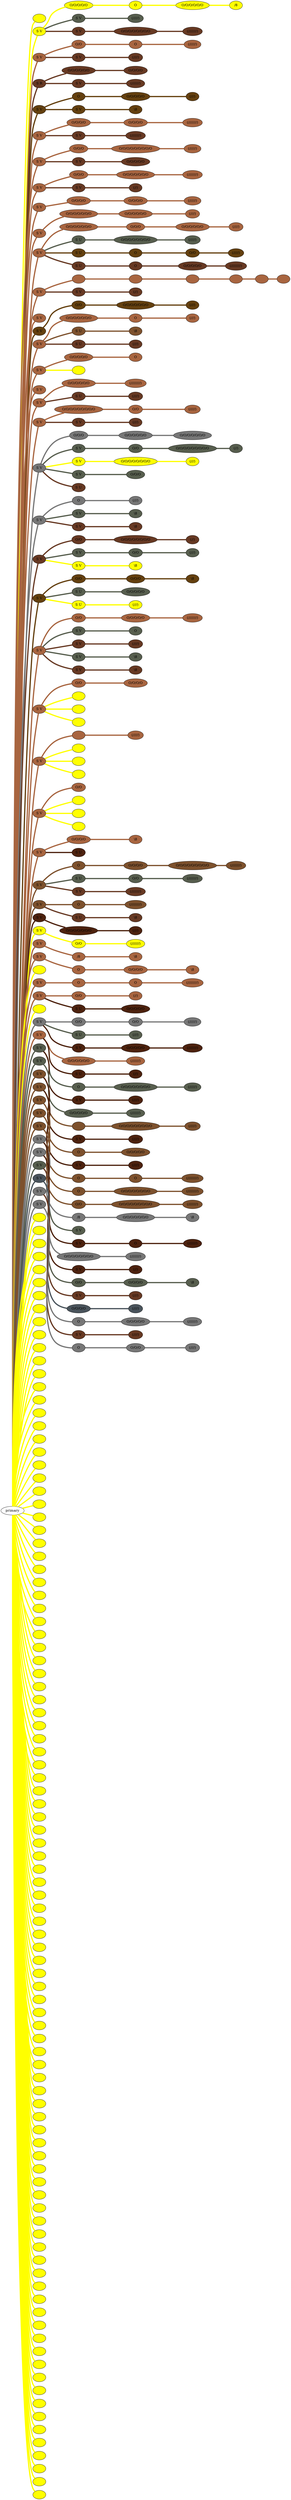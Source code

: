 graph {
 graph [rankdir=LR]
"primary" -- "M1" [penwidth=5,color=yellow]
"M1" [label=" ", style=filled, fillcolor=yellow]
"primary" -- "1" [penwidth=5,color=yellow]
"1" [label="S V", style=filled, fillcolor=yellow]
"1" -- "1:0" [penwidth=5,color=yellow]
"1:0" [label="O/O/O/O/O", style=filled, fillcolor=yellow]
"1:0" -- "1:1" [penwidth=5,color=yellow]
"1:1" [label="O", style=filled, fillcolor=yellow]
"1:1" -- "1:2" [penwidth=5,color=yellow]
"1:2" [label="O/O/O/O/O/O", style=filled, fillcolor=yellow]
"1:2" -- "1:3" [penwidth=5,color=yellow]
"1:3" [label="/8", style=filled, fillcolor=yellow]
"1" -- "1s1" [penwidth=5,color="#575E4E"]
"1s1" [label="S V", style=filled, fillcolor="#575E4E"]
"1s1" -- "1s1:0" [penwidth=5,color="#575E4E"]
"1s1:0" [label="(/////)", style=filled, fillcolor="#575E4E"]
"1" -- "1s2" [penwidth=5,color="#673923"]
"1s2" [label="S V", style=filled, fillcolor="#673923"]
"1s2" -- "1s2:0" [penwidth=5,color="#673923"]
"1s2:0" [label="O/O/O/O/O/O/O/O", style=filled, fillcolor="#673923"]
"1s2:0" -- "1s2:1" [penwidth=5,color="#673923"]
"1s2:1" [label="(////////)", style=filled, fillcolor="#673923"]
"primary" -- "2" [penwidth=5,color="#A86540"]
"2" [label="S V", style=filled, fillcolor="#A86540"]
"2" -- "2:0" [penwidth=5,color="#A86540"]
"2:0" [label="O/O", style=filled, fillcolor="#A86540"]
"2:0" -- "2:1" [penwidth=5,color="#A86540"]
"2:1" [label="O", style=filled, fillcolor="#A86540"]
"2:1" -- "2:2" [penwidth=5,color="#A86540"]
"2:2" [label="(//////)", style=filled, fillcolor="#A86540"]
"2" -- "2s1" [penwidth=5,color="#673923"]
"2s1" [label="S V", style=filled, fillcolor="#673923"]
"2s1" -- "2s1:0" [penwidth=5,color="#673923"]
"2s1:0" [label="(////)", style=filled, fillcolor="#673923"]
"primary" -- "3" [penwidth=5,color="#673923"]
"3" [label="S R", style=filled, fillcolor="#673923"]
"3" -- "3:0" [penwidth=5,color="#673923"]
"3:0" [label="O/O/O/O/O/O", style=filled, fillcolor="#673923"]
"3:0" -- "3:1" [penwidth=5,color="#673923"]
"3:1" [label="O/O/O/O", style=filled, fillcolor="#673923"]
"3" -- "3s1" [penwidth=5,color="#673923"]
"3s1" [label="S V", style=filled, fillcolor="#673923"]
"3s1" -- "3s1:0" [penwidth=5,color="#673923"]
"3s1:0" [label="(///////)", style=filled, fillcolor="#673923"]
"primary" -- "4" [penwidth=5,color="#64400F"]
"4" [label="S V", style=filled, fillcolor="#64400F"]
"4" -- "4:0" [penwidth=5,color="#64400F"]
"4:0" [label="O", style=filled, fillcolor="#64400F"]
"4:0" -- "4:1" [penwidth=5,color="#64400F"]
"4:1" [label="O/O/O/O/O", style=filled, fillcolor="#64400F"]
"4:1" -- "4:2" [penwidth=5,color="#64400F"]
"4:2" [label="(///)", style=filled, fillcolor="#64400F"]
"4" -- "4s1" [penwidth=5,color="#64400F"]
"4s1" [label="S V", style=filled, fillcolor="#64400F"]
"4s1" -- "4s1:0" [penwidth=5,color="#64400F"]
"4s1:0" [label="\\8", style=filled, fillcolor="#64400F"]
"primary" -- "5" [penwidth=5,color="#A86540"]
"5" [label="S V", style=filled, fillcolor="#A86540"]
"5" -- "5:0" [penwidth=5,color="#A86540"]
"5:0" [label="O/O/O/O", style=filled, fillcolor="#A86540"]
"5:0" -- "5:1" [penwidth=5,color="#A86540"]
"5:1" [label="O/O/O/O", style=filled, fillcolor="#A86540"]
"5:1" -- "5:2" [penwidth=5,color="#A86540"]
"5:2" [label="(////////)", style=filled, fillcolor="#A86540"]
"5" -- "5s1" [penwidth=5,color="#673923"]
"5s1" [label="S V", style=filled, fillcolor="#673923"]
"5s1" -- "5s1:0" [penwidth=5,color="#673923"]
"5s1:0" [label="(////////)", style=filled, fillcolor="#673923"]
"primary" -- "6" [penwidth=5,color="#A86540"]
"6" [label="S V", style=filled, fillcolor="#A86540"]
"6" -- "6:0" [penwidth=5,color="#A86540"]
"6:0" [label="O/O/O", style=filled, fillcolor="#A86540"]
"6:0" -- "6:1" [penwidth=5,color="#A86540"]
"6:1" [label="O/O/O/O/O/O/O/O/O", style=filled, fillcolor="#A86540"]
"6:1" -- "6:2" [penwidth=5,color="#A86540"]
"6:2" [label="(//////)", style=filled, fillcolor="#A86540"]
"6" -- "6s1" [penwidth=5,color="#673923"]
"6s1" [label="S V", style=filled, fillcolor="#673923"]
"6s1" -- "6s1:0" [penwidth=5,color="#673923"]
"6s1:0" [label="O/O/O/O/O", style=filled, fillcolor="#673923"]
"primary" -- "7" [penwidth=5,color="#A86540"]
"7" [label="S V", style=filled, fillcolor="#A86540"]
"7" -- "7:0" [penwidth=5,color="#A86540"]
"7:0" [label="O/O/O", style=filled, fillcolor="#A86540"]
"7:0" -- "7:1" [penwidth=5,color="#A86540"]
"7:1" [label="O/O/O/O/O/O/O", style=filled, fillcolor="#A86540"]
"7:1" -- "7:2" [penwidth=5,color="#A86540"]
"7:2" [label="(////////)", style=filled, fillcolor="#A86540"]
"7" -- "7s1" [penwidth=5,color="#673923"]
"7s1" [label="S V", style=filled, fillcolor="#673923"]
"7s1" -- "7s1:0" [penwidth=5,color="#673923"]
"7s1:0" [label="(//)", style=filled, fillcolor="#673923"]
"primary" -- "8" [penwidth=5,color="#A86540"]
"8" [label="S V", style=filled, fillcolor="#A86540"]
"8" -- "8:0" [penwidth=5,color="#A86540"]
"8:0" [label="O/O/O/O", style=filled, fillcolor="#A86540"]
"8:0" -- "8:1" [penwidth=5,color="#A86540"]
"8:1" [label="O/O/O/O", style=filled, fillcolor="#A86540"]
"8:1" -- "8:2" [penwidth=5,color="#A86540"]
"8:2" [label="(//////)", style=filled, fillcolor="#A86540"]
"primary" -- "9" [penwidth=5,color="#A86540"]
"9" [label="S V", style=filled, fillcolor="#A86540"]
"9" -- "9:0" [penwidth=5,color="#A86540"]
"9:0" [label="O/O/O/O/O/O/O", style=filled, fillcolor="#A86540"]
"9:0" -- "9:1" [penwidth=5,color="#A86540"]
"9:1" [label="O/O/O/O/O/O", style=filled, fillcolor="#A86540"]
"9:1" -- "9:2" [penwidth=5,color="#A86540"]
"9:2" [label="(////)", style=filled, fillcolor="#A86540"]
"primary" -- "10" [penwidth=5,color="#A86540"]
"10" [label="S V", style=filled, fillcolor="#A86540"]
"10" -- "10:0" [penwidth=5,color="#A86540"]
"10:0" [label="O/O/O/O/O/O/O", style=filled, fillcolor="#A86540"]
"10:0" -- "10:1" [penwidth=5,color="#A86540"]
"10:1" [label="O/O/O", style=filled, fillcolor="#A86540"]
"10:1" -- "10:2" [penwidth=5,color="#A86540"]
"10:2" [label="O/O/O/O/O/O", style=filled, fillcolor="#A86540"]
"10:2" -- "10:3" [penwidth=5,color="#A86540"]
"10:3" [label="(////)", style=filled, fillcolor="#A86540"]
"10" -- "10s1" [penwidth=5,color="#575E4E"]
"10s1" [label="S U", style=filled, fillcolor="#575E4E"]
"10s1" -- "10s1:0" [penwidth=5,color="#575E4E"]
"10s1:0" [label="O/O/O/O/O/O/O/O", style=filled, fillcolor="#575E4E"]
"10s1:0" -- "10s1:1" [penwidth=5,color="#575E4E"]
"10s1:1" [label="(/////)", style=filled, fillcolor="#575E4E"]
"10" -- "10s2" [penwidth=5,color="#64400F"]
"10s2" [label="S U", style=filled, fillcolor="#64400F"]
"10s2" -- "10s2:0" [penwidth=5,color="#64400F"]
"10s2:0" [label="O", style=filled, fillcolor="#64400F"]
"10s2:0" -- "10s2:1" [penwidth=5,color="#64400F"]
"10s2:1" [label="O/O", style=filled, fillcolor="#64400F"]
"10s2:1" -- "10s2:2" [penwidth=5,color="#64400F"]
"10s2:2" [label="(/////)", style=filled, fillcolor="#64400F"]
"10" -- "10s3" [penwidth=5,color="#673923"]
"10s3" [label="S U", style=filled, fillcolor="#673923"]
"10s3" -- "10s3:0" [penwidth=5,color="#673923"]
"10s3:0" [label="O", style=filled, fillcolor="#673923"]
"10s3:0" -- "10s3:1" [penwidth=5,color="#673923"]
"10s3:1" [label="O/O/O/O/O", style=filled, fillcolor="#673923"]
"10s3:1" -- "10s3:2" [penwidth=5,color="#673923"]
"10s3:2" [label="(/////////)", style=filled, fillcolor="#673923"]
"primary" -- "11" [penwidth=5,color="#A86540"]
"11" [label="S V", style=filled, fillcolor="#A86540"]
"11" -- "11:0" [penwidth=5,color="#A86540"]
"11:0" [label="", style=filled, fillcolor="#A86540"]
"11:0" -- "11:1" [penwidth=5,color="#A86540"]
"11:1" [label="", style=filled, fillcolor="#A86540"]
"11:1" -- "11:2" [penwidth=5,color="#A86540"]
"11:2" [label="", style=filled, fillcolor="#A86540"]
"11:2" -- "11:3" [penwidth=5,color="#A86540"]
"11:3" [label="", style=filled, fillcolor="#A86540"]
"11:3" -- "11:4" [penwidth=5,color="#A86540"]
"11:4" [label="", style=filled, fillcolor="#A86540"]
"11:4" -- "11:5" [penwidth=5,color="#A86540"]
"11:5" [label="", style=filled, fillcolor="#A86540"]
"11" -- "11s1" [penwidth=5,color="#673923"]
"11s1" [label="S V", style=filled, fillcolor="#673923"]
"11s1" -- "11s1:0" [penwidth=5,color="#673923"]
"11s1:0" [label="(//)", style=filled, fillcolor="#673923"]
"primary" -- "12" [penwidth=5,color="#A86540"]
"12" [label="S V", style=filled, fillcolor="#A86540"]
"primary" -- "13" [penwidth=5,color="#64400F"]
"13" [label="S V", style=filled, fillcolor="#64400F"]
"13" -- "13:0" [penwidth=5,color="#64400F"]
"13:0" [label="O/O", style=filled, fillcolor="#64400F"]
"13:0" -- "13:1" [penwidth=5,color="#64400F"]
"13:1" [label="O/O/O/O/O/O/O", style=filled, fillcolor="#64400F"]
"13:1" -- "13:2" [penwidth=5,color="#64400F"]
"13:2" [label="(///)", style=filled, fillcolor="#64400F"]
"primary" -- "14" [penwidth=5,color="#A86540"]
"14" [label="S V", style=filled, fillcolor="#A86540"]
"14" -- "14:0" [penwidth=5,color="#A86540"]
"14:0" [label="O/O/O/O/O/O/O", style=filled, fillcolor="#A86540"]
"14:0" -- "14:1" [penwidth=5,color="#A86540"]
"14:1" [label="O", style=filled, fillcolor="#A86540"]
"14:1" -- "14:2" [penwidth=5,color="#A86540"]
"14:2" [label="(///)", style=filled, fillcolor="#A86540"]
"14" -- "14s1" [penwidth=5,color="#7D512D"]
"14s1" [label="S U", style=filled, fillcolor="#7D512D"]
"14s1" -- "14s1:0" [penwidth=5,color="#7D512D"]
"14s1:0" [label="\\8", style=filled, fillcolor="#7D512D"]
"14" -- "14s2" [penwidth=5,color="#673923"]
"14s2" [label="S U", style=filled, fillcolor="#673923"]
"14s2" -- "14s2:0" [penwidth=5,color="#673923"]
"14s2:0" [label="(///)", style=filled, fillcolor="#673923"]
"primary" -- "15" [penwidth=5,color="#A86540"]
"15" [label="S V", style=filled, fillcolor="#A86540"]
"15" -- "15:0" [penwidth=5,color="#A86540"]
"15:0" [label="O/O/O/O/O", style=filled, fillcolor="#A86540"]
"15:0" -- "15:1" [penwidth=5,color="#A86540"]
"15:1" [label="O", style=filled, fillcolor="#A86540"]
"15" -- "15s1" [penwidth=5,color=yellow]
"15s1" [label=" ", style=filled, fillcolor=yellow]
"primary" -- "16" [penwidth=5,color="#A86540"]
"16" [label="S V", style=filled, fillcolor="#A86540"]
"primary" -- "17" [penwidth=5,color="#A86540"]
"17" [label="S V", style=filled, fillcolor="#A86540"]
"17" -- "17:0" [penwidth=5,color="#A86540"]
"17:0" [label="O/O/O/O/O/O", style=filled, fillcolor="#A86540"]
"17:0" -- "17:1" [penwidth=5,color="#A86540"]
"17:1" [label="(/////////)", style=filled, fillcolor="#A86540"]
"17" -- "17s1" [penwidth=5,color="#673923"]
"17s1" [label="S U", style=filled, fillcolor="#673923"]
"17s1" -- "17s1:0" [penwidth=5,color="#673923"]
"17s1:0" [label="(////)", style=filled, fillcolor="#673923"]
"primary" -- "18" [penwidth=5,color="#A86540"]
"18" [label="S V", style=filled, fillcolor="#A86540"]
"18" -- "18:0" [penwidth=5,color="#A86540"]
"18:0" [label="O/O/O/O/O/O/O/O/O", style=filled, fillcolor="#A86540"]
"18:0" -- "18:1" [penwidth=5,color="#A86540"]
"18:1" [label="O/O", style=filled, fillcolor="#A86540"]
"18:1" -- "18:2" [penwidth=5,color="#A86540"]
"18:2" [label="(/////)", style=filled, fillcolor="#A86540"]
"18" -- "18s1" [penwidth=5,color="#673923"]
"18s1" [label="S V", style=filled, fillcolor="#673923"]
"18s1" -- "18s1:0" [penwidth=5,color="#673923"]
"18s1:0" [label="(///)", style=filled, fillcolor="#673923"]
"primary" -- "19" [penwidth=5,color="#777777"]
"19" [label="S V", style=filled, fillcolor="#777777"]
"19" -- "19:0" [penwidth=5,color="#777777"]
"19:0" [label="O/O/O", style=filled, fillcolor="#777777"]
"19:0" -- "19:1" [penwidth=5,color="#777777"]
"19:1" [label="O/O/O/O/O/O", style=filled, fillcolor="#777777"]
"19:1" -- "19:2" [penwidth=5,color="#777777"]
"19:2" [label="O/O/O/O/O/O/O", style=filled, fillcolor="#777777"]
"19" -- "19s1" [penwidth=5,color="#575E4E"]
"19s1" [label="S V", style=filled, fillcolor="#575E4E"]
"19s1" -- "19s1:0" [penwidth=5,color="#575E4E"]
"19s1:0" [label="O/O", style=filled, fillcolor="#575E4E"]
"19s1:0" -- "19s1:1" [penwidth=5,color="#575E4E"]
"19s1:1" [label="O/O/O/O/O/O/O/O/O", style=filled, fillcolor="#575E4E"]
"19s1:1" -- "19s1:2" [penwidth=5,color="#575E4E"]
"19s1:2" [label="(//)", style=filled, fillcolor="#575E4E"]
"19" -- "19s2" [penwidth=5,color=yellow]
"19s2" [label="S V", style=filled, fillcolor=yellow]
"19s2" -- "19s2:0" [penwidth=5,color=yellow]
"19s2:0" [label="O/O/O/O/O/O/O/O", style=filled, fillcolor=yellow]
"19s2:0" -- "19s2:1" [penwidth=5,color=yellow]
"19s2:1" [label="(///)", style=filled, fillcolor=yellow]
"19" -- "19s3" [penwidth=5,color="#575E4E"]
"19s3" [label="S V", style=filled, fillcolor="#575E4E"]
"19s3" -- "19s3:0" [penwidth=5,color="#575E4E"]
"19s3:0" [label="O/O/O", style=filled, fillcolor="#575E4E"]
"19" -- "19s4" [penwidth=5,color="#673923"]
"19s4" [label="S U", style=filled, fillcolor="#673923"]
"primary" -- "20" [penwidth=5,color="#777777"]
"20" [label="S V", style=filled, fillcolor="#777777"]
"20" -- "20:0" [penwidth=5,color="#777777"]
"20:0" [label="O", style=filled, fillcolor="#777777"]
"20:0" -- "20:1" [penwidth=5,color="#777777"]
"20:1" [label="(///)", style=filled, fillcolor="#777777"]
"20" -- "20s1" [penwidth=5,color="#575E4E"]
"20s1" [label="S V", style=filled, fillcolor="#575E4E"]
"20s1" -- "20s1:0" [penwidth=5,color="#575E4E"]
"20s1:0" [label="\\8", style=filled, fillcolor="#575E4E"]
"20" -- "20s2" [penwidth=5,color="#673923"]
"20s2" [label="S V", style=filled, fillcolor="#673923"]
"20s2" -- "20s2:0" [penwidth=5,color="#673923"]
"20s2:0" [label="\\8", style=filled, fillcolor="#673923"]
"primary" -- "21" [penwidth=5,color="#673923"]
"21" [label="S V", style=filled, fillcolor="#673923"]
"21" -- "21:0" [penwidth=5,color="#673923"]
"21:0" [label="O/O", style=filled, fillcolor="#673923"]
"21:0" -- "21:1" [penwidth=5,color="#673923"]
"21:1" [label="O/O/O/O/O/O/O/O", style=filled, fillcolor="#673923"]
"21:1" -- "21:2" [penwidth=5,color="#673923"]
"21:2" [label="(//)", style=filled, fillcolor="#673923"]
"21" -- "21s1" [penwidth=5,color="#575E4E"]
"21s1" [label="S V", style=filled, fillcolor="#575E4E"]
"21s1" -- "21s1:0" [penwidth=5,color="#575E4E"]
"21s1:0" [label="O/O", style=filled, fillcolor="#575E4E"]
"21s1:0" -- "21s1:1" [penwidth=5,color="#575E4E"]
"21s1:1" [label="(///)", style=filled, fillcolor="#575E4E"]
"21" -- "21s2" [penwidth=5,color=yellow]
"21s2" [label="S V", style=filled, fillcolor=yellow]
"21s2" -- "21s2:0" [penwidth=5,color=yellow]
"21s2:0" [label="\\8", style=filled, fillcolor=yellow]
"primary" -- "22" [penwidth=5,color="#64400F"]
"22" [label="S V", style=filled, fillcolor="#64400F"]
"22" -- "22:0" [penwidth=5,color="#64400F"]
"22:0" [label="O/O", style=filled, fillcolor="#64400F"]
"22:0" -- "22:1" [penwidth=5,color="#64400F"]
"22:1" [label="O/O/O", style=filled, fillcolor="#64400F"]
"22:1" -- "22:2" [penwidth=5,color="#64400F"]
"22:2" [label="\\8", style=filled, fillcolor="#64400F"]
"22" -- "22s1" [penwidth=5,color="#575E4E"]
"22s1" [label="S U", style=filled, fillcolor="#575E4E"]
"22s1" -- "22s1:0" [penwidth=5,color="#575E4E"]
"22s1:0" [label="O/O/O/O/O", style=filled, fillcolor="#575E4E"]
"22" -- "22s2" [penwidth=5,color=yellow]
"22s2" [label="S U", style=filled, fillcolor=yellow]
"22s2" -- "22s2:0" [penwidth=5,color=yellow]
"22s2:0" [label="(///)", style=filled, fillcolor=yellow]
"primary" -- "23" [penwidth=5,color="#A86540"]
"23" [label="S V", style=filled, fillcolor="#A86540"]
"23" -- "23:0" [penwidth=5,color="#A86540"]
"23:0" [label="O/O", style=filled, fillcolor="#A86540"]
"23:0" -- "23:1" [penwidth=5,color="#A86540"]
"23:1" [label="O/O/O/O/O", style=filled, fillcolor="#A86540"]
"23:1" -- "23:2" [penwidth=5,color="#A86540"]
"23:2" [label="(////////)", style=filled, fillcolor="#A86540"]
"23" -- "23s1" [penwidth=5,color="#575E4E"]
"23s1" [label="S V", style=filled, fillcolor="#575E4E"]
"23s1" -- "23s1:0" [penwidth=5,color="#575E4E"]
"23s1:0" [label="O", style=filled, fillcolor="#575E4E"]
"23" -- "23s2" [penwidth=5,color="#673923"]
"23s2" [label="S V", style=filled, fillcolor="#673923"]
"23s2" -- "23s2:0" [penwidth=5,color="#673923"]
"23s2:0" [label="(////)", style=filled, fillcolor="#673923"]
"23" -- "23s3" [penwidth=5,color="#575E4E"]
"23s3" [label="S V", style=filled, fillcolor="#575E4E"]
"23s3" -- "23s3:0" [penwidth=5,color="#575E4E"]
"23s3:0" [label="\\8", style=filled, fillcolor="#575E4E"]
"23" -- "23s4" [penwidth=5,color="#673923"]
"23s4" [label="S V", style=filled, fillcolor="#673923"]
"23s4" -- "23s4:0" [penwidth=5,color="#673923"]
"23s4:0" [label="\\8", style=filled, fillcolor="#673923"]
"primary" -- "24" [penwidth=5,color="#A86540"]
"24" [label="S V", style=filled, fillcolor="#A86540"]
"24" -- "24:0" [penwidth=5,color="#A86540"]
"24:0" [label="O/O", style=filled, fillcolor="#A86540"]
"24:0" -- "24:1" [penwidth=5,color="#A86540"]
"24:1" [label="O/O/O/O", style=filled, fillcolor="#A86540"]
"24" -- "24s1" [penwidth=5,color=yellow]
"24s1" [label=" ", style=filled, fillcolor=yellow]
"24" -- "24s2" [penwidth=5,color=yellow]
"24s2" [label=" ", style=filled, fillcolor=yellow]
"24" -- "24s3" [penwidth=5,color=yellow]
"24s3" [label=" ", style=filled, fillcolor=yellow]
"primary" -- "25" [penwidth=5,color="#A86540"]
"25" [label="S V", style=filled, fillcolor="#A86540"]
"25" -- "25:0" [penwidth=5,color="#A86540"]
"25:0" [label="", style=filled, fillcolor="#A86540"]
"25:0" -- "25:1" [penwidth=5,color="#A86540"]
"25:1" [label="(/////)", style=filled, fillcolor="#A86540"]
"25" -- "25s1" [penwidth=5,color=yellow]
"25s1" [label=" ", style=filled, fillcolor=yellow]
"25" -- "25s2" [penwidth=5,color=yellow]
"25s2" [label=" ", style=filled, fillcolor=yellow]
"25" -- "25s3" [penwidth=5,color=yellow]
"25s3" [label=" ", style=filled, fillcolor=yellow]
"primary" -- "26" [penwidth=5,color="#A86540"]
"26" [label="S V", style=filled, fillcolor="#A86540"]
"26" -- "26:0" [penwidth=5,color="#A86540"]
"26:0" [label="O/O", style=filled, fillcolor="#A86540"]
"26" -- "26s1" [penwidth=5,color=yellow]
"26s1" [label=" ", style=filled, fillcolor=yellow]
"26" -- "26s2" [penwidth=5,color=yellow]
"26s2" [label=" ", style=filled, fillcolor=yellow]
"26" -- "26s3" [penwidth=5,color=yellow]
"26s3" [label=" ", style=filled, fillcolor=yellow]
"primary" -- "27" [penwidth=5,color="#A86540"]
"27" [label="S V", style=filled, fillcolor="#A86540"]
"27" -- "27:0" [penwidth=5,color="#A86540"]
"27:0" [label="O/O/O/O", style=filled, fillcolor="#A86540"]
"27:0" -- "27:1" [penwidth=5,color="#A86540"]
"27:1" [label="\\8", style=filled, fillcolor="#A86540"]
"27" -- "27s1" [penwidth=5,color="#4D220E"]
"27s1" [label="S U", style=filled, fillcolor="#4D220E"]
"primary" -- "28" [penwidth=5,color="#7D512D"]
"28" [label="S V", style=filled, fillcolor="#7D512D"]
"28" -- "28:0" [penwidth=5,color="#7D512D"]
"28:0" [label="O", style=filled, fillcolor="#7D512D"]
"28:0" -- "28:1" [penwidth=5,color="#7D512D"]
"28:1" [label="O/O/O/O", style=filled, fillcolor="#7D512D"]
"28:1" -- "28:2" [penwidth=5,color="#7D512D"]
"28:2" [label="O/O/O/O/O/O/O/O/O", style=filled, fillcolor="#7D512D"]
"28:2" -- "28:3" [penwidth=5,color="#7D512D"]
"28:3" [label="(////////)", style=filled, fillcolor="#7D512D"]
"28" -- "28s1" [penwidth=5,color="#575E4E"]
"28s1" [label="S U", style=filled, fillcolor="#575E4E"]
"28s1" -- "28s1:0" [penwidth=5,color="#575E4E"]
"28s1:0" [label="O/O", style=filled, fillcolor="#575E4E"]
"28s1:0" -- "28s1:1" [penwidth=5,color="#575E4E"]
"28s1:1" [label="(////////)", style=filled, fillcolor="#575E4E"]
"28" -- "28s2" [penwidth=5,color="#673923"]
"28s2" [label="S V", style=filled, fillcolor="#673923"]
"28s2" -- "28s2:0" [penwidth=5,color="#673923"]
"28s2:0" [label="(////////)", style=filled, fillcolor="#673923"]
"primary" -- "29" [penwidth=5,color="#7D512D"]
"29" [label="S V", style=filled, fillcolor="#7D512D"]
"29" -- "29:0" [penwidth=5,color="#7D512D"]
"29:0" [label="O", style=filled, fillcolor="#7D512D"]
"29:0" -- "29:1" [penwidth=5,color="#7D512D"]
"29:1" [label="(/////////)", style=filled, fillcolor="#7D512D"]
"29" -- "29s1" [penwidth=5,color="#673923"]
"29s1" [label="S U", style=filled, fillcolor="#673923"]
"29s1" -- "29s1:0" [penwidth=5,color="#673923"]
"29s1:0" [label="\\8", style=filled, fillcolor="#673923"]
"primary" -- "30" [penwidth=5,color="#4D220E"]
"30" [label="S V", style=filled, fillcolor="#4D220E"]
"30" -- "30:0" [penwidth=5,color="#4D220E"]
"30:0" [label="O/O/O/O/O/O/O", style=filled, fillcolor="#4D220E"]
"30:0" -- "30:1" [penwidth=5,color="#4D220E"]
"30:1" [label="(///)", style=filled, fillcolor="#4D220E"]
"primary" -- "31" [penwidth=5,color=yellow]
"31" [label="S V", style=filled, fillcolor=yellow]
"31" -- "31:0" [penwidth=5,color=yellow]
"31:0" [label="O/O", style=filled, fillcolor=yellow]
"31:0" -- "31:1" [penwidth=5,color=yellow]
"31:1" [label="(///////)", style=filled, fillcolor=yellow]
"primary" -- "32" [penwidth=5,color="#A86540"]
"32" [label="S V", style=filled, fillcolor="#A86540"]
"32" -- "32:0" [penwidth=5,color="#A86540"]
"32:0" [label="/8", style=filled, fillcolor="#A86540"]
"32:0" -- "32:1" [penwidth=5,color="#A86540"]
"32:1" [label="\\8", style=filled, fillcolor="#A86540"]
"primary" -- "33" [penwidth=5,color="#A86540"]
"33" [label="S V", style=filled, fillcolor="#A86540"]
"33" -- "33:0" [penwidth=5,color="#A86540"]
"33:0" [label="O", style=filled, fillcolor="#A86540"]
"33:0" -- "33:1" [penwidth=5,color="#A86540"]
"33:1" [label="O/O/O/O", style=filled, fillcolor="#A86540"]
"33:1" -- "33:2" [penwidth=5,color="#A86540"]
"33:2" [label="\\8", style=filled, fillcolor="#A86540"]
"primary" -- "34" [penwidth=5,color=yellow]
"34" [label=" ", style=filled, fillcolor=yellow]
"primary" -- "35" [penwidth=5,color="#A86540"]
"35" [label="S V", style=filled, fillcolor="#A86540"]
"35" -- "35:0" [penwidth=5,color="#A86540"]
"35:0" [label="O", style=filled, fillcolor="#A86540"]
"35:0" -- "35:1" [penwidth=5,color="#A86540"]
"35:1" [label="O", style=filled, fillcolor="#A86540"]
"35:1" -- "35:2" [penwidth=5,color="#A86540"]
"35:2" [label="(/////////)", style=filled, fillcolor="#A86540"]
"primary" -- "36" [penwidth=5,color="#A86540"]
"36" [label="S V", style=filled, fillcolor="#A86540"]
"36" -- "36:0" [penwidth=5,color="#A86540"]
"36:0" [label="O/O", style=filled, fillcolor="#A86540"]
"36:0" -- "36:1" [penwidth=5,color="#A86540"]
"36:1" [label="(//)", style=filled, fillcolor="#A86540"]
"36" -- "36s1" [penwidth=5,color="#4D220E"]
"36s1" [label="S U", style=filled, fillcolor="#4D220E"]
"36s1" -- "36s1:0" [penwidth=5,color="#4D220E"]
"36s1:0" [label="O/O/O/O/O", style=filled, fillcolor="#4D220E"]
"primary" -- "M2" [penwidth=5,color=yellow]
"M2" [label=" ", style=filled, fillcolor=yellow]
"primary" -- "37" [penwidth=5,color="#777777"]
"37" [label="S V", style=filled, fillcolor="#777777"]
"37" -- "37:0" [penwidth=5,color="#777777"]
"37:0" [label="O/O", style=filled, fillcolor="#777777"]
"37:0" -- "37:1" [penwidth=5,color="#777777"]
"37:1" [label="O/O", style=filled, fillcolor="#777777"]
"37:1" -- "37:2" [penwidth=5,color="#777777"]
"37:2" [label="(//////)", style=filled, fillcolor="#777777"]
"37" -- "37s1" [penwidth=5,color="#575E4E"]
"37s1" [label="S U", style=filled, fillcolor="#575E4E"]
"37s1" -- "37s1:0" [penwidth=5,color="#575E4E"]
"37s1:0" [label="(///)", style=filled, fillcolor="#575E4E"]
"37" -- "37s2" [penwidth=5,color="#4D220E"]
"37s2" [label="S V", style=filled, fillcolor="#4D220E"]
"37s2" -- "37s2:0" [penwidth=5,color="#4D220E"]
"37s2:0" [label="O/O/O/O/O", style=filled, fillcolor="#4D220E"]
"37s2:0" -- "37s2:1" [penwidth=5,color="#4D220E"]
"37s2:1" [label="(////////)", style=filled, fillcolor="#4D220E"]
"primary" -- "38" [penwidth=5,color="#A86540"]
"38" [label="S V", style=filled, fillcolor="#A86540"]
"38" -- "38:0" [penwidth=5,color="#A86540"]
"38:0" [label="O/O/O/O/O/O", style=filled, fillcolor="#A86540"]
"38:0" -- "38:1" [penwidth=5,color="#A86540"]
"38:1" [label="(///////)", style=filled, fillcolor="#A86540"]
"38" -- "38s1" [penwidth=5,color="#4D220E"]
"38s1" [label="S U", style=filled, fillcolor="#4D220E"]
"38s1" -- "38s1:0" [penwidth=5,color="#4D220E"]
"38s1:0" [label="(//)", style=filled, fillcolor="#4D220E"]
"primary" -- "39" [penwidth=5,color="#575E4E"]
"39" [label="S V", style=filled, fillcolor="#575E4E"]
"39" -- "39:0" [penwidth=5,color="#575E4E"]
"39:0" [label="O", style=filled, fillcolor="#575E4E"]
"39:0" -- "39:1" [penwidth=5,color="#575E4E"]
"39:1" [label="O/O/O/O/O/O/O/O", style=filled, fillcolor="#575E4E"]
"39:1" -- "39:2" [penwidth=5,color="#575E4E"]
"39:2" [label="(//////)", style=filled, fillcolor="#575E4E"]
"39" -- "39s1" [penwidth=5,color="#4D220E"]
"39s1" [label="S V", style=filled, fillcolor="#4D220E"]
"39s1" -- "39s1:0" [penwidth=5,color="#4D220E"]
"39s1:0" [label="(////)", style=filled, fillcolor="#4D220E"]
"primary" -- "40" [penwidth=5,color="#575E4E"]
"40" [label="S V", style=filled, fillcolor="#575E4E"]
"40" -- "40:0" [penwidth=5,color="#575E4E"]
"40:0" [label="O/O/O/O/O", style=filled, fillcolor="#575E4E"]
"40:0" -- "40:1" [penwidth=5,color="#575E4E"]
"40:1" [label="(///////)", style=filled, fillcolor="#575E4E"]
"primary" -- "41" [penwidth=5,color="#7D512D"]
"41" [label="S V", style=filled, fillcolor="#7D512D"]
"41" -- "41:0" [penwidth=5,color="#7D512D"]
"41:0" [label="", style=filled, fillcolor="#7D512D"]
"41:0" -- "41:1" [penwidth=5,color="#7D512D"]
"41:1" [label="O/O/O/O/O/O/O/O/O", style=filled, fillcolor="#7D512D"]
"41:1" -- "41:2" [penwidth=5,color="#7D512D"]
"41:2" [label="(/////)", style=filled, fillcolor="#7D512D"]
"41" -- "41s1" [penwidth=5,color="#4D220E"]
"41s1" [label="S V", style=filled, fillcolor="#4D220E"]
"41s1" -- "41s1:0" [penwidth=5,color="#4D220E"]
"41s1:0" [label="(////)", style=filled, fillcolor="#4D220E"]
"primary" -- "42" [penwidth=5,color="#7D512D"]
"42" [label="S V", style=filled, fillcolor="#7D512D"]
"42" -- "42:0" [penwidth=5,color="#7D512D"]
"42:0" [label="O", style=filled, fillcolor="#7D512D"]
"42:0" -- "42:1" [penwidth=5,color="#7D512D"]
"42:1" [label="O/O/O/O/O", style=filled, fillcolor="#7D512D"]
"42" -- "42s1" [penwidth=5,color="#4D220E"]
"42s1" [label="S V", style=filled, fillcolor="#4D220E"]
"42s1" -- "42s1:0" [penwidth=5,color="#4D220E"]
"42s1:0" [label="(////)", style=filled, fillcolor="#4D220E"]
"primary" -- "43" [penwidth=5,color="#7D512D"]
"43" [label="S V", style=filled, fillcolor="#7D512D"]
"43" -- "43:0" [penwidth=5,color="#7D512D"]
"43:0" [label="O", style=filled, fillcolor="#7D512D"]
"43:0" -- "43:1" [penwidth=5,color="#7D512D"]
"43:1" [label="O", style=filled, fillcolor="#7D512D"]
"43:1" -- "43:2" [penwidth=5,color="#7D512D"]
"43:2" [label="(/////////)", style=filled, fillcolor="#7D512D"]
"primary" -- "44" [penwidth=5,color="#7D512D"]
"44" [label="S V", style=filled, fillcolor="#7D512D"]
"44" -- "44:0" [penwidth=5,color="#7D512D"]
"44:0" [label="O", style=filled, fillcolor="#7D512D"]
"44:0" -- "44:1" [penwidth=5,color="#7D512D"]
"44:1" [label="O/O/O/O/O/O/O/O", style=filled, fillcolor="#7D512D"]
"44:1" -- "44:2" [penwidth=5,color="#7D512D"]
"44:2" [label="(/////////)", style=filled, fillcolor="#7D512D"]
"primary" -- "45" [penwidth=5,color="#7D512D"]
"45" [label="S V", style=filled, fillcolor="#7D512D"]
"45" -- "45:0" [penwidth=5,color="#7D512D"]
"45:0" [label="O/O", style=filled, fillcolor="#7D512D"]
"45:0" -- "45:1" [penwidth=5,color="#7D512D"]
"45:1" [label="O/O/O/O/O/O/O/O/O", style=filled, fillcolor="#7D512D"]
"45:1" -- "45:2" [penwidth=5,color="#7D512D"]
"45:2" [label="(////////)", style=filled, fillcolor="#7D512D"]
"primary" -- "46" [penwidth=5,color="#777777"]
"46" [label="S V", style=filled, fillcolor="#777777"]
"46" -- "46:0" [penwidth=5,color="#777777"]
"46:0" [label="/8", style=filled, fillcolor="#777777"]
"46:0" -- "46:1" [penwidth=5,color="#777777"]
"46:1" [label="O/O/O/O/O/O/O", style=filled, fillcolor="#777777"]
"46:1" -- "46:2" [penwidth=5,color="#777777"]
"46:2" [label="\\8", style=filled, fillcolor="#777777"]
"46" -- "46s1" [penwidth=5,color="#575E4E"]
"46s1" [label="S V", style=filled, fillcolor="#575E4E"]
"46" -- "46s2" [penwidth=5,color="#4D220E"]
"46s2" [label="S V", style=filled, fillcolor="#4D220E"]
"46s2" -- "46s2:0" [penwidth=5,color="#4D220E"]
"46s2:0" [label="O", style=filled, fillcolor="#4D220E"]
"46s2:0" -- "46s2:1" [penwidth=5,color="#4D220E"]
"46s2:1" [label="(///////)", style=filled, fillcolor="#4D220E"]
"primary" -- "47" [penwidth=5,color="#777777"]
"47" [label="S V", style=filled, fillcolor="#777777"]
"47" -- "47:0" [penwidth=5,color="#777777"]
"47:0" [label="O/O/O/O/O/O/O/O", style=filled, fillcolor="#777777"]
"47:0" -- "47:1" [penwidth=5,color="#777777"]
"47:1" [label="(////////)", style=filled, fillcolor="#777777"]
"47" -- "47s1" [penwidth=5,color="#4D220E"]
"47s1" [label="S V", style=filled, fillcolor="#4D220E"]
"47s1" -- "47s1:0" [penwidth=5,color="#4D220E"]
"47s1:0" [label="(//)", style=filled, fillcolor="#4D220E"]
"primary" -- "48" [penwidth=5,color="#575E4E"]
"48" [label="S V", style=filled, fillcolor="#575E4E"]
"48" -- "48:0" [penwidth=5,color="#575E4E"]
"48:0" [label="O/O", style=filled, fillcolor="#575E4E"]
"48:0" -- "48:1" [penwidth=5,color="#575E4E"]
"48:1" [label="O/O/O/O", style=filled, fillcolor="#575E4E"]
"48:1" -- "48:2" [penwidth=5,color="#575E4E"]
"48:2" [label="\\8", style=filled, fillcolor="#575E4E"]
"48" -- "48s1" [penwidth=5,color="#673923"]
"48s1" [label="S V", style=filled, fillcolor="#673923"]
"48s1" -- "48s1:0" [penwidth=5,color="#673923"]
"48s1:0" [label="(///)", style=filled, fillcolor="#673923"]
"primary" -- "49" [penwidth=5,color="#4A545C"]
"49" [label="S V", style=filled, fillcolor="#4A545C"]
"49" -- "49:0" [penwidth=5,color="#4A545C"]
"49:0" [label="O/O/O/O", style=filled, fillcolor="#4A545C"]
"49:0" -- "49:1" [penwidth=5,color="#4A545C"]
"49:1" [label="(////)", style=filled, fillcolor="#4A545C"]
"primary" -- "50" [penwidth=5,color="#777777"]
"50" [label="S V", style=filled, fillcolor="#777777"]
"50" -- "50:0" [penwidth=5,color="#777777"]
"50:0" [label="O", style=filled, fillcolor="#777777"]
"50:0" -- "50:1" [penwidth=5,color="#777777"]
"50:1" [label="O/O/O/O/O", style=filled, fillcolor="#777777"]
"50:1" -- "50:2" [penwidth=5,color="#777777"]
"50:2" [label="(///////)", style=filled, fillcolor="#777777"]
"50" -- "50s1" [penwidth=5,color="#673923"]
"50s1" [label="S V", style=filled, fillcolor="#673923"]
"50s1" -- "50s1:0" [penwidth=5,color="#673923"]
"50s1:0" [label="(////)", style=filled, fillcolor="#673923"]
"primary" -- "51" [penwidth=5,color="#777777"]
"51" [label="S V", style=filled, fillcolor="#777777"]
"51" -- "51:0" [penwidth=5,color="#777777"]
"51:0" [label="O", style=filled, fillcolor="#777777"]
"51:0" -- "51:1" [penwidth=5,color="#777777"]
"51:1" [label="O/O/O", style=filled, fillcolor="#777777"]
"51:1" -- "51:2" [penwidth=5,color="#777777"]
"51:2" [label="(////)", style=filled, fillcolor="#777777"]
"primary" -- "52" [penwidth=5,color=yellow]
"52" [label=" ", style=filled, fillcolor=yellow]
"primary" -- "53" [penwidth=5,color=yellow]
"53" [label=" ", style=filled, fillcolor=yellow]
"primary" -- "54" [penwidth=5,color=yellow]
"54" [label=" ", style=filled, fillcolor=yellow]
"primary" -- "55" [penwidth=5,color=yellow]
"55" [label=" ", style=filled, fillcolor=yellow]
"primary" -- "56" [penwidth=5,color=yellow]
"56" [label=" ", style=filled, fillcolor=yellow]
"primary" -- "57" [penwidth=5,color=yellow]
"57" [label=" ", style=filled, fillcolor=yellow]
"primary" -- "58" [penwidth=5,color=yellow]
"58" [label=" ", style=filled, fillcolor=yellow]
"primary" -- "59" [penwidth=5,color=yellow]
"59" [label=" ", style=filled, fillcolor=yellow]
"primary" -- "60" [penwidth=5,color=yellow]
"60" [label=" ", style=filled, fillcolor=yellow]
"primary" -- "61" [penwidth=5,color=yellow]
"61" [label=" ", style=filled, fillcolor=yellow]
"primary" -- "62" [penwidth=5,color=yellow]
"62" [label=" ", style=filled, fillcolor=yellow]
"primary" -- "63" [penwidth=5,color=yellow]
"63" [label=" ", style=filled, fillcolor=yellow]
"primary" -- "M3" [penwidth=5,color=yellow]
"M3" [label=" ", style=filled, fillcolor=yellow]
"primary" -- "64" [penwidth=5,color=yellow]
"64" [label=" ", style=filled, fillcolor=yellow]
"primary" -- "65" [penwidth=5,color=yellow]
"65" [label=" ", style=filled, fillcolor=yellow]
"primary" -- "66" [penwidth=5,color=yellow]
"66" [label=" ", style=filled, fillcolor=yellow]
"primary" -- "67" [penwidth=5,color=yellow]
"67" [label=" ", style=filled, fillcolor=yellow]
"primary" -- "68" [penwidth=5,color=yellow]
"68" [label=" ", style=filled, fillcolor=yellow]
"primary" -- "69" [penwidth=5,color=yellow]
"69" [label=" ", style=filled, fillcolor=yellow]
"primary" -- "70" [penwidth=5,color=yellow]
"70" [label=" ", style=filled, fillcolor=yellow]
"primary" -- "71" [penwidth=5,color=yellow]
"71" [label=" ", style=filled, fillcolor=yellow]
"primary" -- "72" [penwidth=5,color=yellow]
"72" [label=" ", style=filled, fillcolor=yellow]
"primary" -- "73" [penwidth=5,color=yellow]
"73" [label=" ", style=filled, fillcolor=yellow]
"primary" -- "74" [penwidth=5,color=yellow]
"74" [label=" ", style=filled, fillcolor=yellow]
"primary" -- "75" [penwidth=5,color=yellow]
"75" [label=" ", style=filled, fillcolor=yellow]
"primary" -- "76" [penwidth=5,color=yellow]
"76" [label=" ", style=filled, fillcolor=yellow]
"primary" -- "77" [penwidth=5,color=yellow]
"77" [label=" ", style=filled, fillcolor=yellow]
"primary" -- "78" [penwidth=5,color=yellow]
"78" [label=" ", style=filled, fillcolor=yellow]
"primary" -- "79" [penwidth=5,color=yellow]
"79" [label=" ", style=filled, fillcolor=yellow]
"primary" -- "80" [penwidth=5,color=yellow]
"80" [label=" ", style=filled, fillcolor=yellow]
"primary" -- "81" [penwidth=5,color=yellow]
"81" [label=" ", style=filled, fillcolor=yellow]
"primary" -- "82" [penwidth=5,color=yellow]
"82" [label=" ", style=filled, fillcolor=yellow]
"primary" -- "83" [penwidth=5,color=yellow]
"83" [label=" ", style=filled, fillcolor=yellow]
"primary" -- "84" [penwidth=5,color=yellow]
"84" [label=" ", style=filled, fillcolor=yellow]
"primary" -- "85" [penwidth=5,color=yellow]
"85" [label=" ", style=filled, fillcolor=yellow]
"primary" -- "86" [penwidth=5,color=yellow]
"86" [label=" ", style=filled, fillcolor=yellow]
"primary" -- "87" [penwidth=5,color=yellow]
"87" [label=" ", style=filled, fillcolor=yellow]
"primary" -- "88" [penwidth=5,color=yellow]
"88" [label=" ", style=filled, fillcolor=yellow]
"primary" -- "89" [penwidth=5,color=yellow]
"89" [label=" ", style=filled, fillcolor=yellow]
"primary" -- "90" [penwidth=5,color=yellow]
"90" [label=" ", style=filled, fillcolor=yellow]
"primary" -- "M4" [penwidth=5,color=yellow]
"M4" [label=" ", style=filled, fillcolor=yellow]
"primary" -- "91" [penwidth=5,color=yellow]
"91" [label=" ", style=filled, fillcolor=yellow]
"primary" -- "92" [penwidth=5,color=yellow]
"92" [label=" ", style=filled, fillcolor=yellow]
"primary" -- "93" [penwidth=5,color=yellow]
"93" [label=" ", style=filled, fillcolor=yellow]
"primary" -- "94" [penwidth=5,color=yellow]
"94" [label=" ", style=filled, fillcolor=yellow]
"primary" -- "95" [penwidth=5,color=yellow]
"95" [label=" ", style=filled, fillcolor=yellow]
"primary" -- "96" [penwidth=5,color=yellow]
"96" [label=" ", style=filled, fillcolor=yellow]
"primary" -- "97" [penwidth=5,color=yellow]
"97" [label=" ", style=filled, fillcolor=yellow]
"primary" -- "98" [penwidth=5,color=yellow]
"98" [label=" ", style=filled, fillcolor=yellow]
"primary" -- "99" [penwidth=5,color=yellow]
"99" [label=" ", style=filled, fillcolor=yellow]
"primary" -- "100" [penwidth=5,color=yellow]
"100" [label=" ", style=filled, fillcolor=yellow]
"primary" -- "101" [penwidth=5,color=yellow]
"101" [label=" ", style=filled, fillcolor=yellow]
"primary" -- "102" [penwidth=5,color=yellow]
"102" [label=" ", style=filled, fillcolor=yellow]
"primary" -- "103" [penwidth=5,color=yellow]
"103" [label=" ", style=filled, fillcolor=yellow]
"primary" -- "104" [penwidth=5,color=yellow]
"104" [label=" ", style=filled, fillcolor=yellow]
"primary" -- "105" [penwidth=5,color=yellow]
"105" [label=" ", style=filled, fillcolor=yellow]
"primary" -- "106" [penwidth=5,color=yellow]
"106" [label=" ", style=filled, fillcolor=yellow]
"primary" -- "107" [penwidth=5,color=yellow]
"107" [label=" ", style=filled, fillcolor=yellow]
"primary" -- "108" [penwidth=5,color=yellow]
"108" [label=" ", style=filled, fillcolor=yellow]
"primary" -- "M5" [penwidth=5,color=yellow]
"M5" [label=" ", style=filled, fillcolor=yellow]
"primary" -- "109" [penwidth=5,color=yellow]
"109" [label=" ", style=filled, fillcolor=yellow]
"primary" -- "110" [penwidth=5,color=yellow]
"110" [label=" ", style=filled, fillcolor=yellow]
"primary" -- "111" [penwidth=5,color=yellow]
"111" [label=" ", style=filled, fillcolor=yellow]
"primary" -- "112" [penwidth=5,color=yellow]
"112" [label=" ", style=filled, fillcolor=yellow]
"primary" -- "113" [penwidth=5,color=yellow]
"113" [label=" ", style=filled, fillcolor=yellow]
"primary" -- "114" [penwidth=5,color=yellow]
"114" [label=" ", style=filled, fillcolor=yellow]
"primary" -- "115" [penwidth=5,color=yellow]
"115" [label=" ", style=filled, fillcolor=yellow]
"primary" -- "116" [penwidth=5,color=yellow]
"116" [label=" ", style=filled, fillcolor=yellow]
"primary" -- "117" [penwidth=5,color=yellow]
"117" [label=" ", style=filled, fillcolor=yellow]
"primary" -- "118" [penwidth=5,color=yellow]
"118" [label=" ", style=filled, fillcolor=yellow]
"primary" -- "119" [penwidth=5,color=yellow]
"119" [label=" ", style=filled, fillcolor=yellow]
"primary" -- "120" [penwidth=5,color=yellow]
"120" [label=" ", style=filled, fillcolor=yellow]
"primary" -- "121" [penwidth=5,color=yellow]
"121" [label=" ", style=filled, fillcolor=yellow]
"primary" -- "122" [penwidth=5,color=yellow]
"122" [label=" ", style=filled, fillcolor=yellow]
"primary" -- "123" [penwidth=5,color=yellow]
"123" [label=" ", style=filled, fillcolor=yellow]
"primary" -- "124" [penwidth=5,color=yellow]
"124" [label=" ", style=filled, fillcolor=yellow]
"primary" -- "125" [penwidth=5,color=yellow]
"125" [label=" ", style=filled, fillcolor=yellow]
"primary" -- "126" [penwidth=5,color=yellow]
"126" [label=" ", style=filled, fillcolor=yellow]
"primary" -- "127" [penwidth=5,color=yellow]
"127" [label=" ", style=filled, fillcolor=yellow]
"primary" -- "128" [penwidth=5,color=yellow]
"128" [label=" ", style=filled, fillcolor=yellow]
"primary" -- "129" [penwidth=5,color=yellow]
"129" [label=" ", style=filled, fillcolor=yellow]
"primary" -- "130" [penwidth=5,color=yellow]
"130" [label=" ", style=filled, fillcolor=yellow]
"primary" -- "131" [penwidth=5,color=yellow]
"131" [label=" ", style=filled, fillcolor=yellow]
"primary" -- "132" [penwidth=5,color=yellow]
"132" [label=" ", style=filled, fillcolor=yellow]
"primary" -- "133" [penwidth=5,color=yellow]
"133" [label=" ", style=filled, fillcolor=yellow]
"primary" -- "134" [penwidth=5,color=yellow]
"134" [label=" ", style=filled, fillcolor=yellow]
"primary" -- "135" [penwidth=5,color=yellow]
"135" [label=" ", style=filled, fillcolor=yellow]
"primary" -- "M6" [penwidth=5,color=yellow]
"M6" [label=" ", style=filled, fillcolor=yellow]
"primary" -- "136" [penwidth=5,color=yellow]
"136" [label=" ", style=filled, fillcolor=yellow]
"primary" -- "137" [penwidth=5,color=yellow]
"137" [label=" ", style=filled, fillcolor=yellow]
"primary" -- "138" [penwidth=5,color=yellow]
"138" [label=" ", style=filled, fillcolor=yellow]
"primary" -- "139" [penwidth=5,color=yellow]
"139" [label=" ", style=filled, fillcolor=yellow]
"primary" -- "140" [penwidth=5,color=yellow]
"140" [label=" ", style=filled, fillcolor=yellow]
"primary" -- "141" [penwidth=5,color=yellow]
"141" [label=" ", style=filled, fillcolor=yellow]
"primary" -- "142" [penwidth=5,color=yellow]
"142" [label=" ", style=filled, fillcolor=yellow]
"primary" -- "143" [penwidth=5,color=yellow]
"143" [label=" ", style=filled, fillcolor=yellow]
"primary" -- "144" [penwidth=5,color=yellow]
"144" [label=" ", style=filled, fillcolor=yellow]
"primary" -- "145" [penwidth=5,color=yellow]
"145" [label=" ", style=filled, fillcolor=yellow]
"primary" -- "146" [penwidth=5,color=yellow]
"146" [label=" ", style=filled, fillcolor=yellow]
}
